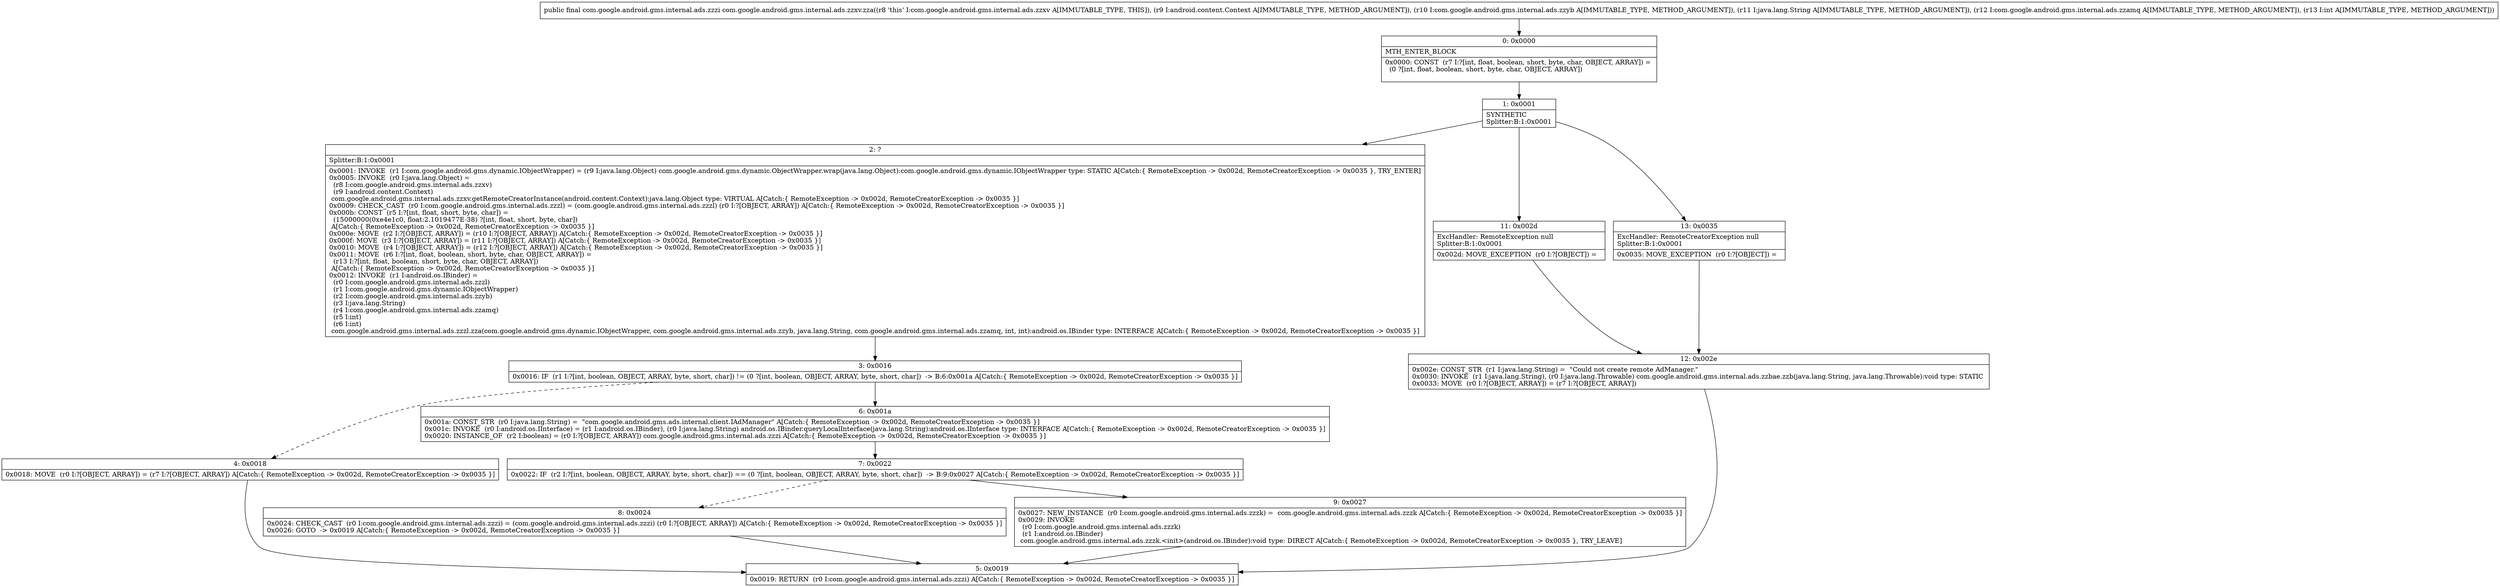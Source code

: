 digraph "CFG forcom.google.android.gms.internal.ads.zzxv.zza(Landroid\/content\/Context;Lcom\/google\/android\/gms\/internal\/ads\/zzyb;Ljava\/lang\/String;Lcom\/google\/android\/gms\/internal\/ads\/zzamq;I)Lcom\/google\/android\/gms\/internal\/ads\/zzzi;" {
Node_0 [shape=record,label="{0\:\ 0x0000|MTH_ENTER_BLOCK\l|0x0000: CONST  (r7 I:?[int, float, boolean, short, byte, char, OBJECT, ARRAY]) = \l  (0 ?[int, float, boolean, short, byte, char, OBJECT, ARRAY])\l \l}"];
Node_1 [shape=record,label="{1\:\ 0x0001|SYNTHETIC\lSplitter:B:1:0x0001\l}"];
Node_2 [shape=record,label="{2\:\ ?|Splitter:B:1:0x0001\l|0x0001: INVOKE  (r1 I:com.google.android.gms.dynamic.IObjectWrapper) = (r9 I:java.lang.Object) com.google.android.gms.dynamic.ObjectWrapper.wrap(java.lang.Object):com.google.android.gms.dynamic.IObjectWrapper type: STATIC A[Catch:\{ RemoteException \-\> 0x002d, RemoteCreatorException \-\> 0x0035 \}, TRY_ENTER]\l0x0005: INVOKE  (r0 I:java.lang.Object) = \l  (r8 I:com.google.android.gms.internal.ads.zzxv)\l  (r9 I:android.content.Context)\l com.google.android.gms.internal.ads.zzxv.getRemoteCreatorInstance(android.content.Context):java.lang.Object type: VIRTUAL A[Catch:\{ RemoteException \-\> 0x002d, RemoteCreatorException \-\> 0x0035 \}]\l0x0009: CHECK_CAST  (r0 I:com.google.android.gms.internal.ads.zzzl) = (com.google.android.gms.internal.ads.zzzl) (r0 I:?[OBJECT, ARRAY]) A[Catch:\{ RemoteException \-\> 0x002d, RemoteCreatorException \-\> 0x0035 \}]\l0x000b: CONST  (r5 I:?[int, float, short, byte, char]) = \l  (15000000(0xe4e1c0, float:2.1019477E\-38) ?[int, float, short, byte, char])\l A[Catch:\{ RemoteException \-\> 0x002d, RemoteCreatorException \-\> 0x0035 \}]\l0x000e: MOVE  (r2 I:?[OBJECT, ARRAY]) = (r10 I:?[OBJECT, ARRAY]) A[Catch:\{ RemoteException \-\> 0x002d, RemoteCreatorException \-\> 0x0035 \}]\l0x000f: MOVE  (r3 I:?[OBJECT, ARRAY]) = (r11 I:?[OBJECT, ARRAY]) A[Catch:\{ RemoteException \-\> 0x002d, RemoteCreatorException \-\> 0x0035 \}]\l0x0010: MOVE  (r4 I:?[OBJECT, ARRAY]) = (r12 I:?[OBJECT, ARRAY]) A[Catch:\{ RemoteException \-\> 0x002d, RemoteCreatorException \-\> 0x0035 \}]\l0x0011: MOVE  (r6 I:?[int, float, boolean, short, byte, char, OBJECT, ARRAY]) = \l  (r13 I:?[int, float, boolean, short, byte, char, OBJECT, ARRAY])\l A[Catch:\{ RemoteException \-\> 0x002d, RemoteCreatorException \-\> 0x0035 \}]\l0x0012: INVOKE  (r1 I:android.os.IBinder) = \l  (r0 I:com.google.android.gms.internal.ads.zzzl)\l  (r1 I:com.google.android.gms.dynamic.IObjectWrapper)\l  (r2 I:com.google.android.gms.internal.ads.zzyb)\l  (r3 I:java.lang.String)\l  (r4 I:com.google.android.gms.internal.ads.zzamq)\l  (r5 I:int)\l  (r6 I:int)\l com.google.android.gms.internal.ads.zzzl.zza(com.google.android.gms.dynamic.IObjectWrapper, com.google.android.gms.internal.ads.zzyb, java.lang.String, com.google.android.gms.internal.ads.zzamq, int, int):android.os.IBinder type: INTERFACE A[Catch:\{ RemoteException \-\> 0x002d, RemoteCreatorException \-\> 0x0035 \}]\l}"];
Node_3 [shape=record,label="{3\:\ 0x0016|0x0016: IF  (r1 I:?[int, boolean, OBJECT, ARRAY, byte, short, char]) != (0 ?[int, boolean, OBJECT, ARRAY, byte, short, char])  \-\> B:6:0x001a A[Catch:\{ RemoteException \-\> 0x002d, RemoteCreatorException \-\> 0x0035 \}]\l}"];
Node_4 [shape=record,label="{4\:\ 0x0018|0x0018: MOVE  (r0 I:?[OBJECT, ARRAY]) = (r7 I:?[OBJECT, ARRAY]) A[Catch:\{ RemoteException \-\> 0x002d, RemoteCreatorException \-\> 0x0035 \}]\l}"];
Node_5 [shape=record,label="{5\:\ 0x0019|0x0019: RETURN  (r0 I:com.google.android.gms.internal.ads.zzzi) A[Catch:\{ RemoteException \-\> 0x002d, RemoteCreatorException \-\> 0x0035 \}]\l}"];
Node_6 [shape=record,label="{6\:\ 0x001a|0x001a: CONST_STR  (r0 I:java.lang.String) =  \"com.google.android.gms.ads.internal.client.IAdManager\" A[Catch:\{ RemoteException \-\> 0x002d, RemoteCreatorException \-\> 0x0035 \}]\l0x001c: INVOKE  (r0 I:android.os.IInterface) = (r1 I:android.os.IBinder), (r0 I:java.lang.String) android.os.IBinder.queryLocalInterface(java.lang.String):android.os.IInterface type: INTERFACE A[Catch:\{ RemoteException \-\> 0x002d, RemoteCreatorException \-\> 0x0035 \}]\l0x0020: INSTANCE_OF  (r2 I:boolean) = (r0 I:?[OBJECT, ARRAY]) com.google.android.gms.internal.ads.zzzi A[Catch:\{ RemoteException \-\> 0x002d, RemoteCreatorException \-\> 0x0035 \}]\l}"];
Node_7 [shape=record,label="{7\:\ 0x0022|0x0022: IF  (r2 I:?[int, boolean, OBJECT, ARRAY, byte, short, char]) == (0 ?[int, boolean, OBJECT, ARRAY, byte, short, char])  \-\> B:9:0x0027 A[Catch:\{ RemoteException \-\> 0x002d, RemoteCreatorException \-\> 0x0035 \}]\l}"];
Node_8 [shape=record,label="{8\:\ 0x0024|0x0024: CHECK_CAST  (r0 I:com.google.android.gms.internal.ads.zzzi) = (com.google.android.gms.internal.ads.zzzi) (r0 I:?[OBJECT, ARRAY]) A[Catch:\{ RemoteException \-\> 0x002d, RemoteCreatorException \-\> 0x0035 \}]\l0x0026: GOTO  \-\> 0x0019 A[Catch:\{ RemoteException \-\> 0x002d, RemoteCreatorException \-\> 0x0035 \}]\l}"];
Node_9 [shape=record,label="{9\:\ 0x0027|0x0027: NEW_INSTANCE  (r0 I:com.google.android.gms.internal.ads.zzzk) =  com.google.android.gms.internal.ads.zzzk A[Catch:\{ RemoteException \-\> 0x002d, RemoteCreatorException \-\> 0x0035 \}]\l0x0029: INVOKE  \l  (r0 I:com.google.android.gms.internal.ads.zzzk)\l  (r1 I:android.os.IBinder)\l com.google.android.gms.internal.ads.zzzk.\<init\>(android.os.IBinder):void type: DIRECT A[Catch:\{ RemoteException \-\> 0x002d, RemoteCreatorException \-\> 0x0035 \}, TRY_LEAVE]\l}"];
Node_11 [shape=record,label="{11\:\ 0x002d|ExcHandler: RemoteException null\lSplitter:B:1:0x0001\l|0x002d: MOVE_EXCEPTION  (r0 I:?[OBJECT]) =  \l}"];
Node_12 [shape=record,label="{12\:\ 0x002e|0x002e: CONST_STR  (r1 I:java.lang.String) =  \"Could not create remote AdManager.\" \l0x0030: INVOKE  (r1 I:java.lang.String), (r0 I:java.lang.Throwable) com.google.android.gms.internal.ads.zzbae.zzb(java.lang.String, java.lang.Throwable):void type: STATIC \l0x0033: MOVE  (r0 I:?[OBJECT, ARRAY]) = (r7 I:?[OBJECT, ARRAY]) \l}"];
Node_13 [shape=record,label="{13\:\ 0x0035|ExcHandler: RemoteCreatorException null\lSplitter:B:1:0x0001\l|0x0035: MOVE_EXCEPTION  (r0 I:?[OBJECT]) =  \l}"];
MethodNode[shape=record,label="{public final com.google.android.gms.internal.ads.zzzi com.google.android.gms.internal.ads.zzxv.zza((r8 'this' I:com.google.android.gms.internal.ads.zzxv A[IMMUTABLE_TYPE, THIS]), (r9 I:android.content.Context A[IMMUTABLE_TYPE, METHOD_ARGUMENT]), (r10 I:com.google.android.gms.internal.ads.zzyb A[IMMUTABLE_TYPE, METHOD_ARGUMENT]), (r11 I:java.lang.String A[IMMUTABLE_TYPE, METHOD_ARGUMENT]), (r12 I:com.google.android.gms.internal.ads.zzamq A[IMMUTABLE_TYPE, METHOD_ARGUMENT]), (r13 I:int A[IMMUTABLE_TYPE, METHOD_ARGUMENT])) }"];
MethodNode -> Node_0;
Node_0 -> Node_1;
Node_1 -> Node_2;
Node_1 -> Node_11;
Node_1 -> Node_13;
Node_2 -> Node_3;
Node_3 -> Node_4[style=dashed];
Node_3 -> Node_6;
Node_4 -> Node_5;
Node_6 -> Node_7;
Node_7 -> Node_8[style=dashed];
Node_7 -> Node_9;
Node_8 -> Node_5;
Node_9 -> Node_5;
Node_11 -> Node_12;
Node_12 -> Node_5;
Node_13 -> Node_12;
}

